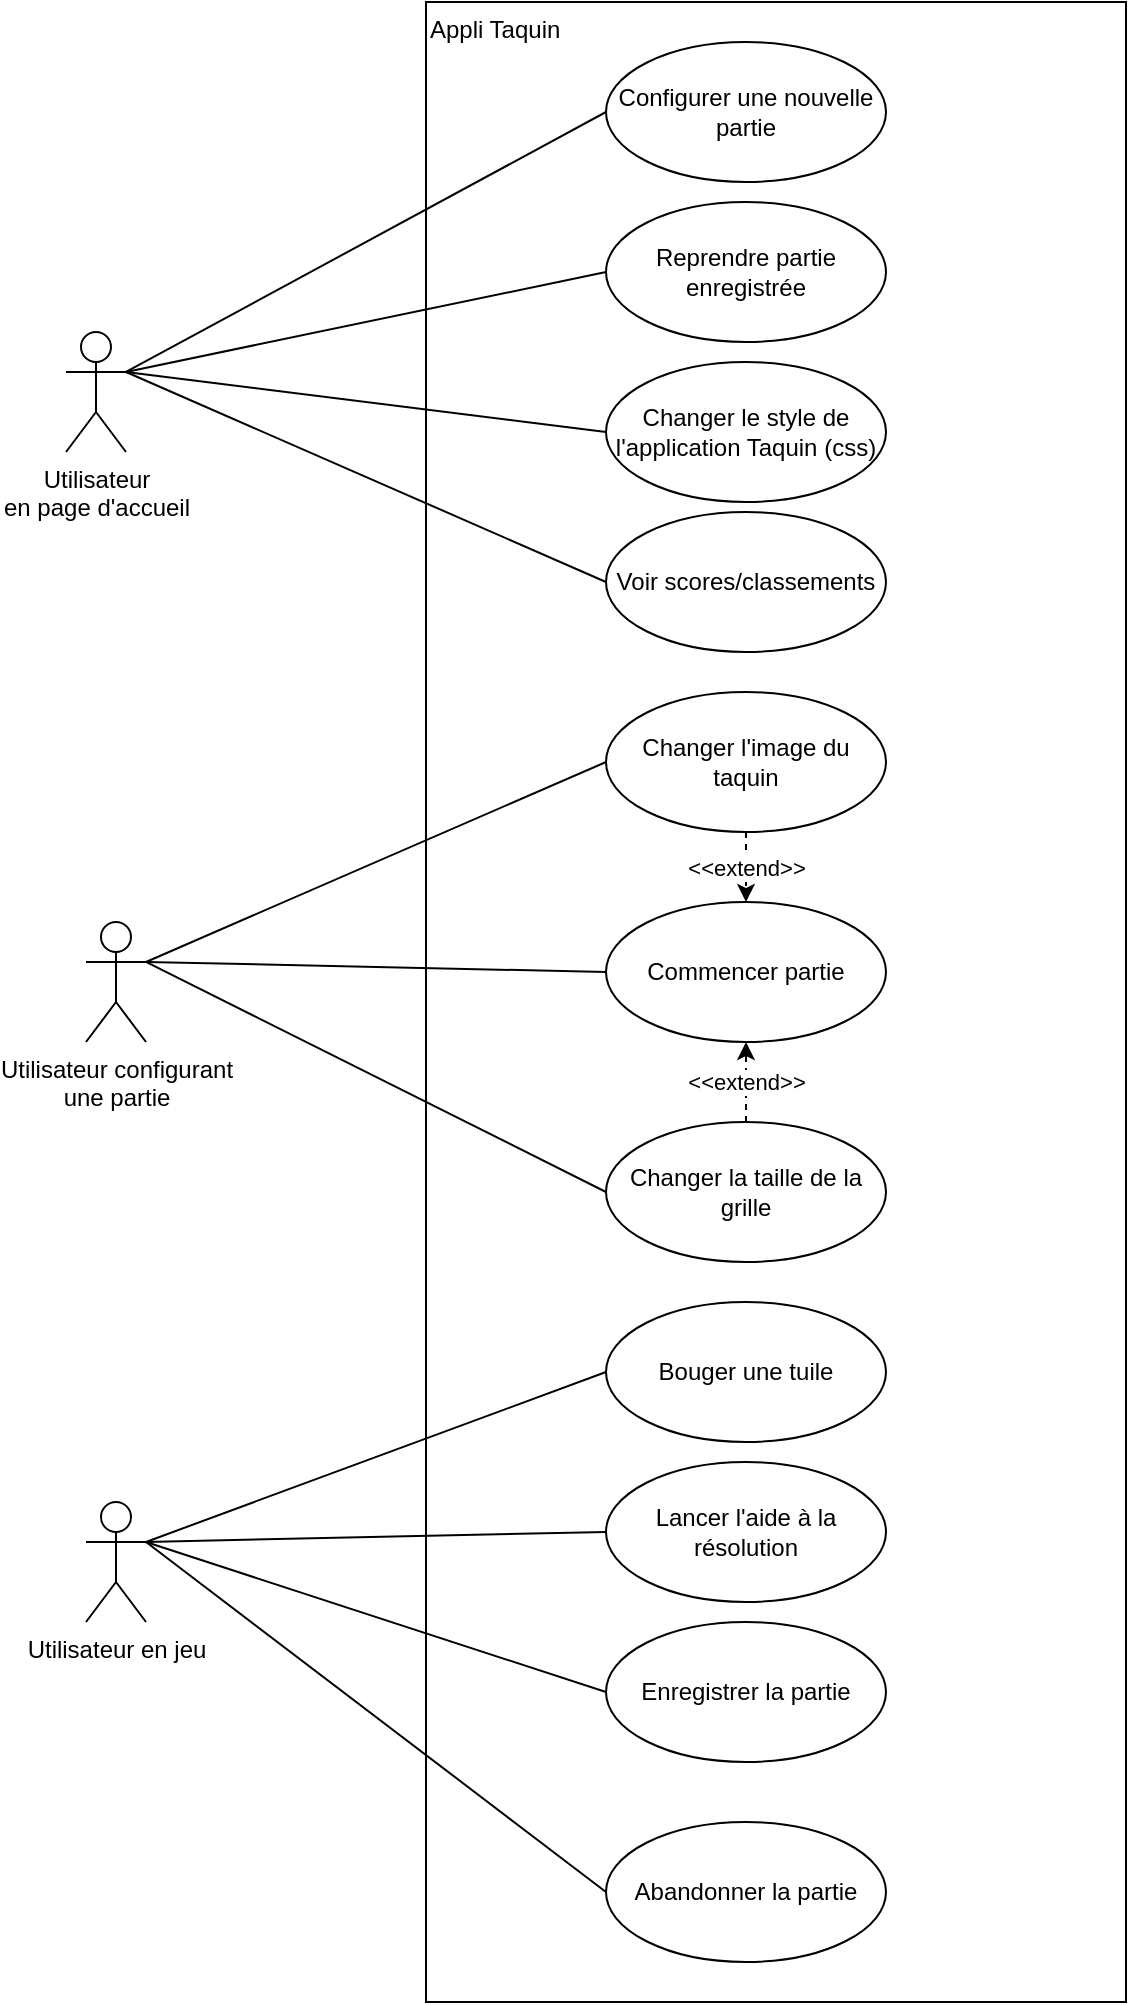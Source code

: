 <mxfile version="13.7.4" type="device"><diagram id="HtavSG9tKs9IYkskBHLj" name="Page-1"><mxGraphModel dx="868" dy="479" grid="1" gridSize="10" guides="1" tooltips="1" connect="1" arrows="1" fold="1" page="1" pageScale="1" pageWidth="827" pageHeight="1169" background="none" math="0" shadow="0"><root><mxCell id="0"/><mxCell id="1" parent="0"/><mxCell id="5iEE5CJu3XW8mEWYPceY-4" value="&lt;div&gt;Appli Taquin&lt;/div&gt;" style="html=1;align=left;verticalAlign=top;" parent="1" vertex="1"><mxGeometry x="280" y="330" width="350" height="1000" as="geometry"/></mxCell><mxCell id="gWeK60J27i3HBwq5DXVA-22" style="rounded=0;orthogonalLoop=1;jettySize=auto;html=1;exitX=1;exitY=0.333;exitDx=0;exitDy=0;exitPerimeter=0;entryX=0;entryY=0.5;entryDx=0;entryDy=0;endArrow=none;endFill=0;" edge="1" parent="1" source="gWeK60J27i3HBwq5DXVA-1" target="gWeK60J27i3HBwq5DXVA-20"><mxGeometry relative="1" as="geometry"/></mxCell><mxCell id="gWeK60J27i3HBwq5DXVA-23" style="rounded=0;orthogonalLoop=1;jettySize=auto;html=1;exitX=1;exitY=0.333;exitDx=0;exitDy=0;entryX=0;entryY=0.5;entryDx=0;entryDy=0;endArrow=none;endFill=0;exitPerimeter=0;" edge="1" parent="1" source="gWeK60J27i3HBwq5DXVA-44" target="gWeK60J27i3HBwq5DXVA-19"><mxGeometry relative="1" as="geometry"><mxPoint x="505" y="575" as="sourcePoint"/></mxGeometry></mxCell><mxCell id="gWeK60J27i3HBwq5DXVA-26" style="rounded=0;orthogonalLoop=1;jettySize=auto;html=1;exitX=1;exitY=0.333;exitDx=0;exitDy=0;exitPerimeter=0;entryX=0;entryY=0.5;entryDx=0;entryDy=0;endArrow=none;endFill=0;" edge="1" parent="1" source="gWeK60J27i3HBwq5DXVA-1" target="gWeK60J27i3HBwq5DXVA-17"><mxGeometry relative="1" as="geometry"/></mxCell><mxCell id="gWeK60J27i3HBwq5DXVA-27" style="rounded=0;orthogonalLoop=1;jettySize=auto;html=1;exitX=1;exitY=0.333;exitDx=0;exitDy=0;exitPerimeter=0;entryX=0;entryY=0.5;entryDx=0;entryDy=0;endArrow=none;endFill=0;" edge="1" parent="1" source="gWeK60J27i3HBwq5DXVA-1" target="gWeK60J27i3HBwq5DXVA-18"><mxGeometry relative="1" as="geometry"/></mxCell><mxCell id="gWeK60J27i3HBwq5DXVA-49" style="edgeStyle=none;rounded=0;jumpStyle=arc;jumpSize=13;orthogonalLoop=1;jettySize=auto;html=1;exitX=1;exitY=0.333;exitDx=0;exitDy=0;exitPerimeter=0;entryX=0;entryY=0.5;entryDx=0;entryDy=0;endArrow=none;endFill=0;targetPerimeterSpacing=6;" edge="1" parent="1" source="gWeK60J27i3HBwq5DXVA-1" target="gWeK60J27i3HBwq5DXVA-48"><mxGeometry relative="1" as="geometry"/></mxCell><mxCell id="gWeK60J27i3HBwq5DXVA-1" value="&lt;div&gt;Utilisateur&lt;/div&gt;&lt;div&gt;en page d'accueil&lt;/div&gt;" style="shape=umlActor;verticalLabelPosition=bottom;verticalAlign=top;html=1;outlineConnect=0;" vertex="1" parent="1"><mxGeometry x="100" y="495" width="30" height="60" as="geometry"/></mxCell><mxCell id="gWeK60J27i3HBwq5DXVA-40" style="edgeStyle=none;rounded=0;orthogonalLoop=1;jettySize=auto;html=1;exitX=1;exitY=0.333;exitDx=0;exitDy=0;entryX=0;entryY=0.5;entryDx=0;entryDy=0;endArrow=none;endFill=0;targetPerimeterSpacing=6;exitPerimeter=0;" edge="1" parent="1" source="gWeK60J27i3HBwq5DXVA-44" target="gWeK60J27i3HBwq5DXVA-39"><mxGeometry relative="1" as="geometry"><mxPoint x="505" y="575" as="sourcePoint"/></mxGeometry></mxCell><mxCell id="gWeK60J27i3HBwq5DXVA-41" style="edgeStyle=none;rounded=0;orthogonalLoop=1;jettySize=auto;html=1;exitX=1;exitY=0.333;exitDx=0;exitDy=0;entryX=0;entryY=0.5;entryDx=0;entryDy=0;endArrow=none;endFill=0;targetPerimeterSpacing=6;exitPerimeter=0;" edge="1" parent="1" source="gWeK60J27i3HBwq5DXVA-44" target="gWeK60J27i3HBwq5DXVA-38"><mxGeometry relative="1" as="geometry"><mxPoint x="505" y="575" as="sourcePoint"/></mxGeometry></mxCell><mxCell id="gWeK60J27i3HBwq5DXVA-16" value="Enregistrer la partie" style="ellipse;whiteSpace=wrap;html=1;align=center;" vertex="1" parent="1"><mxGeometry x="370" y="1140" width="140" height="70" as="geometry"/></mxCell><mxCell id="gWeK60J27i3HBwq5DXVA-17" value="Reprendre partie enregistrée" style="ellipse;whiteSpace=wrap;html=1;align=center;" vertex="1" parent="1"><mxGeometry x="370" y="430" width="140" height="70" as="geometry"/></mxCell><mxCell id="gWeK60J27i3HBwq5DXVA-18" value="Voir scores/classements" style="ellipse;whiteSpace=wrap;html=1;align=center;" vertex="1" parent="1"><mxGeometry x="370" y="585" width="140" height="70" as="geometry"/></mxCell><mxCell id="gWeK60J27i3HBwq5DXVA-43" value="&amp;lt;&amp;lt;extend&amp;gt;&amp;gt;" style="edgeStyle=none;rounded=0;jumpStyle=arc;jumpSize=13;orthogonalLoop=1;jettySize=auto;html=1;exitX=0.5;exitY=1;exitDx=0;exitDy=0;entryX=0.5;entryY=0;entryDx=0;entryDy=0;dashed=1;endArrow=classic;endFill=1;targetPerimeterSpacing=6;" edge="1" parent="1" source="gWeK60J27i3HBwq5DXVA-19" target="gWeK60J27i3HBwq5DXVA-39"><mxGeometry relative="1" as="geometry"/></mxCell><mxCell id="gWeK60J27i3HBwq5DXVA-19" value="Changer l'image du taquin" style="ellipse;whiteSpace=wrap;html=1;align=center;" vertex="1" parent="1"><mxGeometry x="370" y="675" width="140" height="70" as="geometry"/></mxCell><mxCell id="gWeK60J27i3HBwq5DXVA-20" value="Changer le style de l'application Taquin (css)" style="ellipse;whiteSpace=wrap;html=1;align=center;" vertex="1" parent="1"><mxGeometry x="370" y="510" width="140" height="70" as="geometry"/></mxCell><mxCell id="gWeK60J27i3HBwq5DXVA-42" value="&amp;lt;&amp;lt;extend&amp;gt;&amp;gt;" style="edgeStyle=none;rounded=0;jumpStyle=arc;jumpSize=13;orthogonalLoop=1;jettySize=auto;html=1;exitX=0.5;exitY=0;exitDx=0;exitDy=0;entryX=0.5;entryY=1;entryDx=0;entryDy=0;endArrow=classic;endFill=1;targetPerimeterSpacing=6;dashed=1;" edge="1" parent="1" source="gWeK60J27i3HBwq5DXVA-38" target="gWeK60J27i3HBwq5DXVA-39"><mxGeometry relative="1" as="geometry"/></mxCell><mxCell id="gWeK60J27i3HBwq5DXVA-38" value="Changer la taille de la grille" style="ellipse;whiteSpace=wrap;html=1;align=center;" vertex="1" parent="1"><mxGeometry x="370" y="890" width="140" height="70" as="geometry"/></mxCell><mxCell id="gWeK60J27i3HBwq5DXVA-44" value="&lt;div&gt;Utilisateur configurant&lt;/div&gt;&lt;div&gt;une partie&lt;/div&gt;" style="shape=umlActor;verticalLabelPosition=bottom;verticalAlign=top;html=1;align=center;" vertex="1" parent="1"><mxGeometry x="110" y="790" width="30" height="60" as="geometry"/></mxCell><mxCell id="gWeK60J27i3HBwq5DXVA-47" style="edgeStyle=none;rounded=0;jumpStyle=arc;jumpSize=13;orthogonalLoop=1;jettySize=auto;html=1;exitX=1;exitY=0.333;exitDx=0;exitDy=0;exitPerimeter=0;entryX=0;entryY=0.5;entryDx=0;entryDy=0;endArrow=none;endFill=0;targetPerimeterSpacing=6;" edge="1" parent="1" source="gWeK60J27i3HBwq5DXVA-45" target="gWeK60J27i3HBwq5DXVA-16"><mxGeometry relative="1" as="geometry"/></mxCell><mxCell id="gWeK60J27i3HBwq5DXVA-51" style="edgeStyle=none;rounded=0;jumpStyle=arc;jumpSize=13;orthogonalLoop=1;jettySize=auto;html=1;exitX=1;exitY=0.333;exitDx=0;exitDy=0;exitPerimeter=0;entryX=0;entryY=0.5;entryDx=0;entryDy=0;endArrow=none;endFill=0;targetPerimeterSpacing=6;" edge="1" parent="1" source="gWeK60J27i3HBwq5DXVA-45" target="gWeK60J27i3HBwq5DXVA-50"><mxGeometry relative="1" as="geometry"/></mxCell><mxCell id="gWeK60J27i3HBwq5DXVA-53" style="edgeStyle=none;rounded=0;jumpStyle=arc;jumpSize=13;orthogonalLoop=1;jettySize=auto;html=1;exitX=1;exitY=0.333;exitDx=0;exitDy=0;exitPerimeter=0;entryX=0;entryY=0.5;entryDx=0;entryDy=0;endArrow=none;endFill=0;targetPerimeterSpacing=6;" edge="1" parent="1" source="gWeK60J27i3HBwq5DXVA-45" target="gWeK60J27i3HBwq5DXVA-52"><mxGeometry relative="1" as="geometry"/></mxCell><mxCell id="gWeK60J27i3HBwq5DXVA-55" style="edgeStyle=none;rounded=0;jumpStyle=arc;jumpSize=13;orthogonalLoop=1;jettySize=auto;html=1;exitX=1;exitY=0.333;exitDx=0;exitDy=0;exitPerimeter=0;entryX=0;entryY=0.5;entryDx=0;entryDy=0;endArrow=none;endFill=0;targetPerimeterSpacing=6;" edge="1" parent="1" source="gWeK60J27i3HBwq5DXVA-45" target="gWeK60J27i3HBwq5DXVA-54"><mxGeometry relative="1" as="geometry"/></mxCell><mxCell id="gWeK60J27i3HBwq5DXVA-45" value="Utilisateur en jeu" style="shape=umlActor;verticalLabelPosition=bottom;verticalAlign=top;html=1;align=center;" vertex="1" parent="1"><mxGeometry x="110" y="1080" width="30" height="60" as="geometry"/></mxCell><mxCell id="gWeK60J27i3HBwq5DXVA-39" value="Commencer partie" style="ellipse;whiteSpace=wrap;html=1;align=center;" vertex="1" parent="1"><mxGeometry x="370" y="780" width="140" height="70" as="geometry"/></mxCell><mxCell id="gWeK60J27i3HBwq5DXVA-48" value="Configurer une nouvelle partie" style="ellipse;whiteSpace=wrap;html=1;align=center;" vertex="1" parent="1"><mxGeometry x="370" y="350" width="140" height="70" as="geometry"/></mxCell><mxCell id="gWeK60J27i3HBwq5DXVA-50" value="Abandonner la partie" style="ellipse;whiteSpace=wrap;html=1;align=center;" vertex="1" parent="1"><mxGeometry x="370" y="1240" width="140" height="70" as="geometry"/></mxCell><mxCell id="gWeK60J27i3HBwq5DXVA-52" value="Bouger une tuile" style="ellipse;whiteSpace=wrap;html=1;align=center;" vertex="1" parent="1"><mxGeometry x="370" y="980" width="140" height="70" as="geometry"/></mxCell><mxCell id="gWeK60J27i3HBwq5DXVA-54" value="Lancer l'aide à la résolution" style="ellipse;whiteSpace=wrap;html=1;align=center;" vertex="1" parent="1"><mxGeometry x="370" y="1060" width="140" height="70" as="geometry"/></mxCell></root></mxGraphModel></diagram></mxfile>